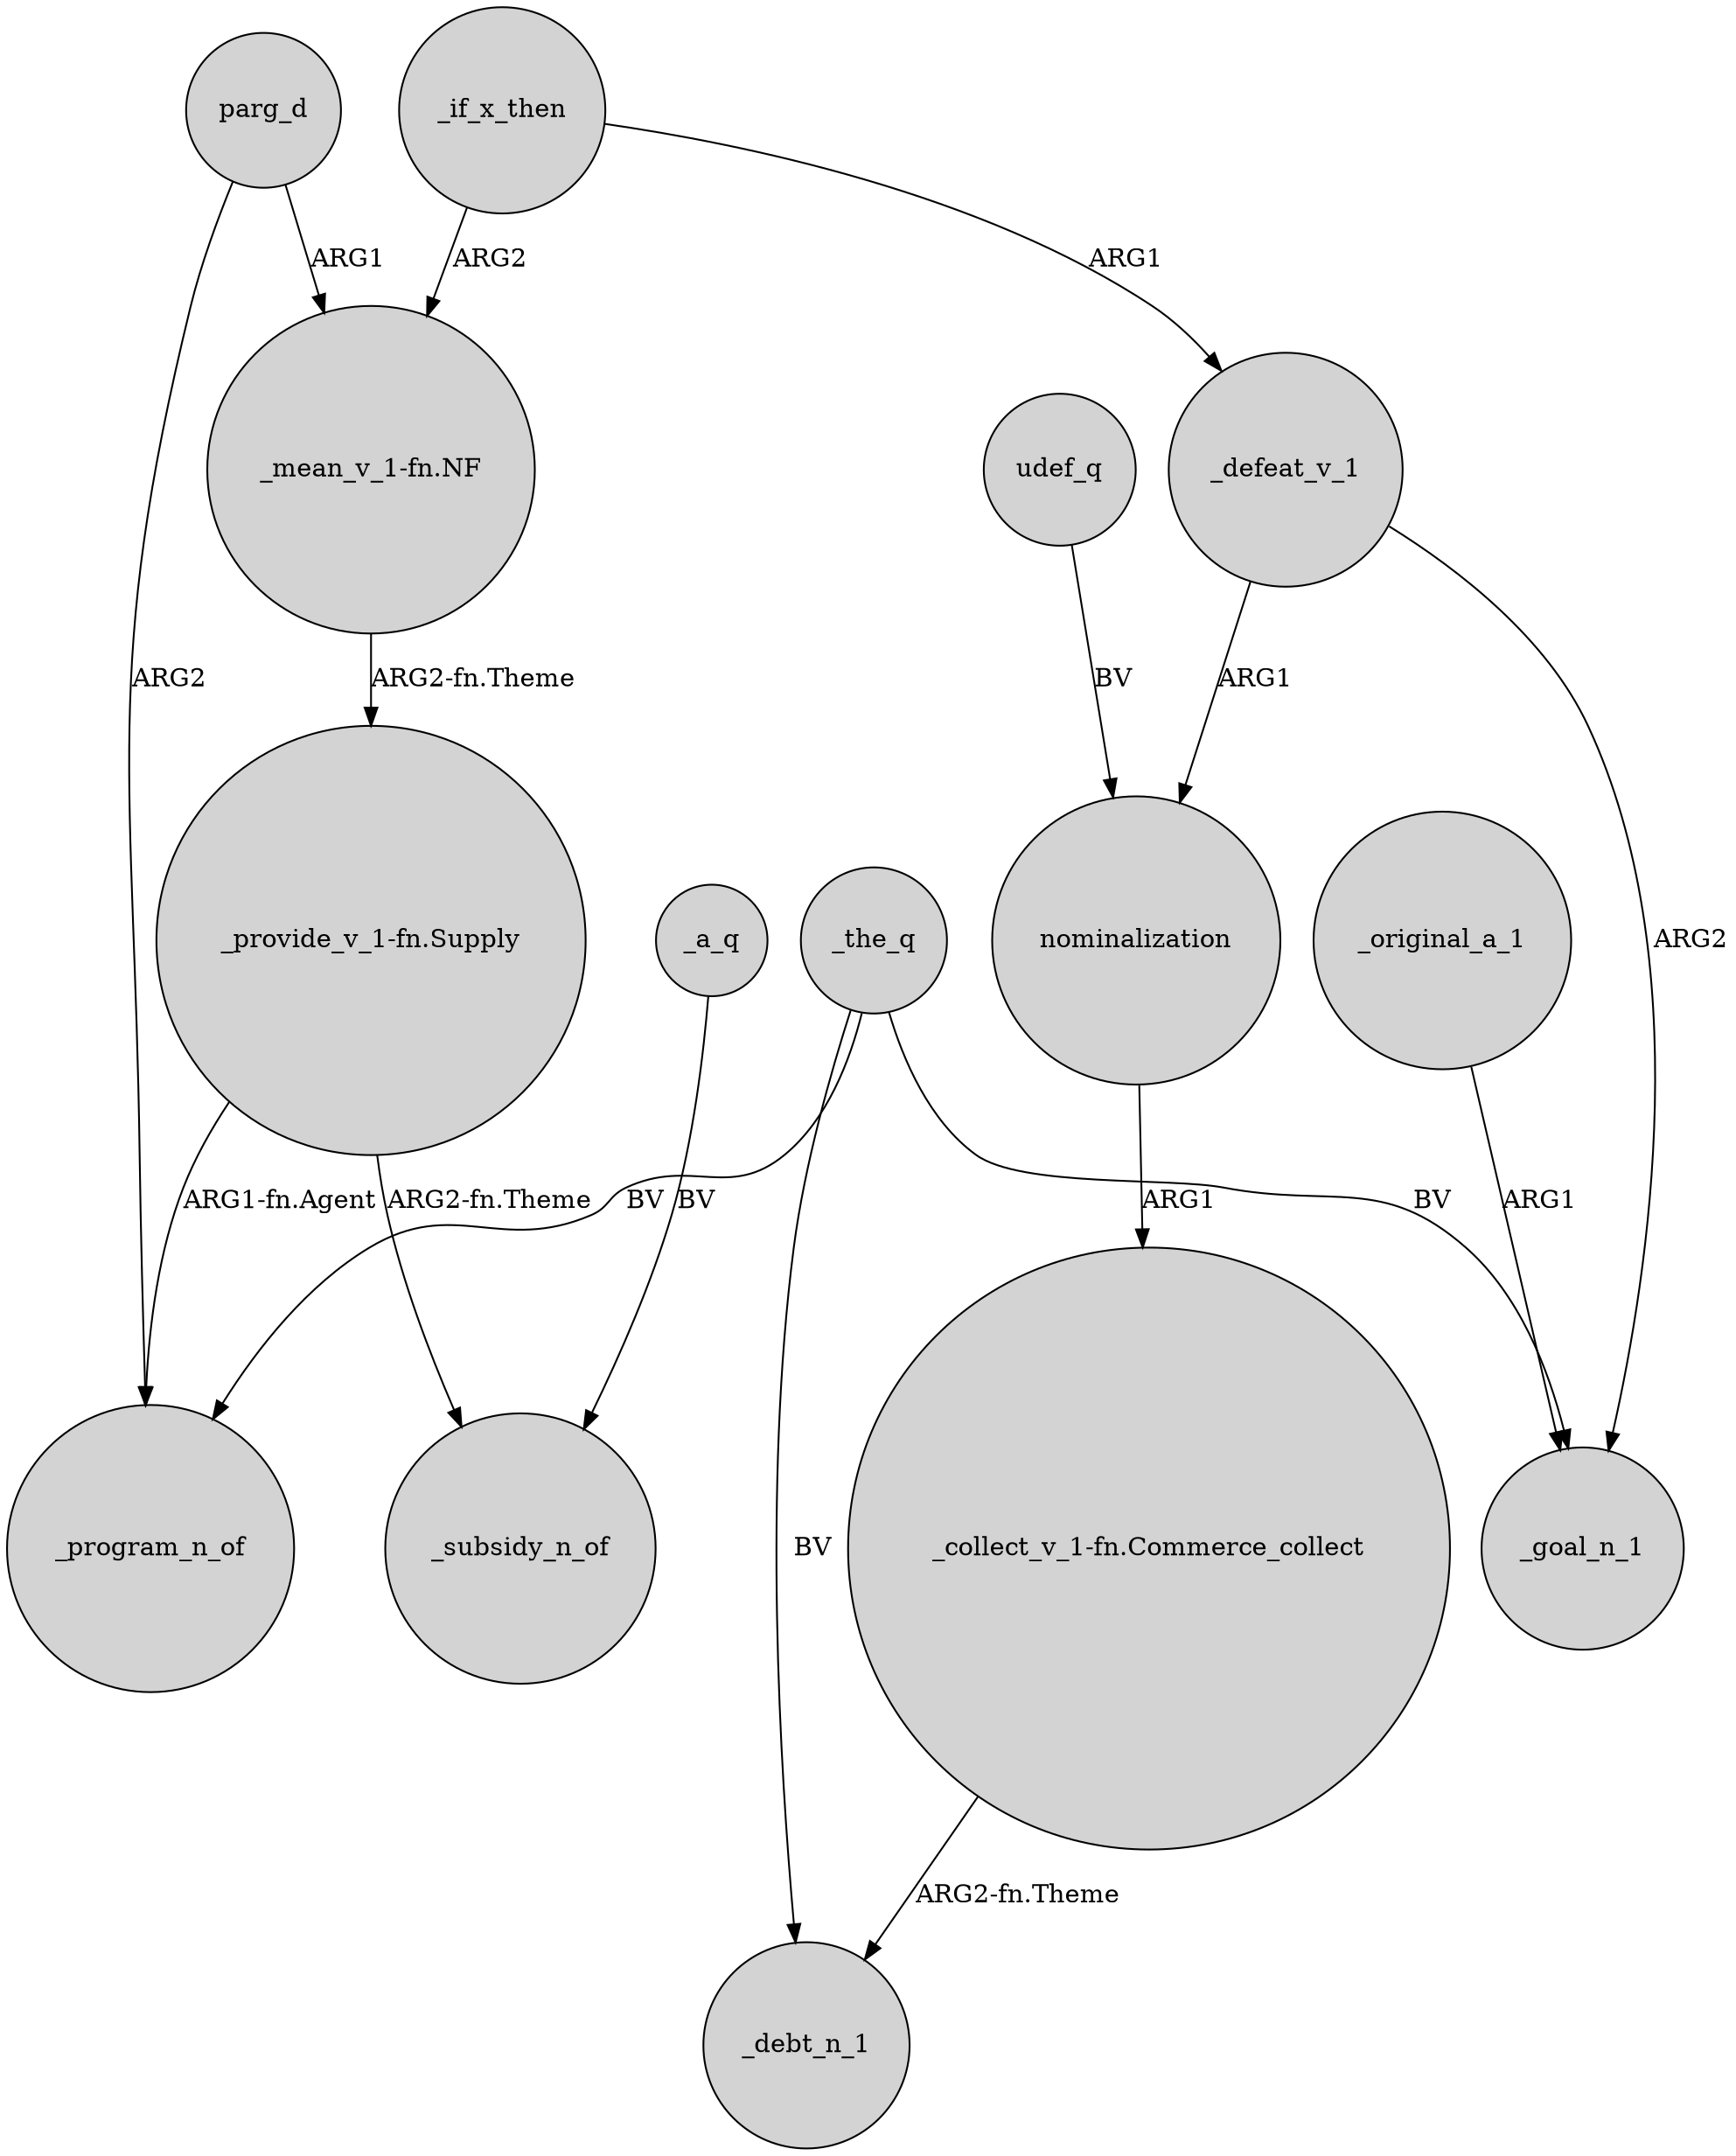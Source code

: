digraph {
	node [shape=circle style=filled]
	_if_x_then -> "_mean_v_1-fn.NF" [label=ARG2]
	nominalization -> "_collect_v_1-fn.Commerce_collect" [label=ARG1]
	"_collect_v_1-fn.Commerce_collect" -> _debt_n_1 [label="ARG2-fn.Theme"]
	parg_d -> _program_n_of [label=ARG2]
	_defeat_v_1 -> nominalization [label=ARG1]
	_original_a_1 -> _goal_n_1 [label=ARG1]
	_the_q -> _program_n_of [label=BV]
	_a_q -> _subsidy_n_of [label=BV]
	udef_q -> nominalization [label=BV]
	_defeat_v_1 -> _goal_n_1 [label=ARG2]
	parg_d -> "_mean_v_1-fn.NF" [label=ARG1]
	"_provide_v_1-fn.Supply" -> _program_n_of [label="ARG1-fn.Agent"]
	_the_q -> _debt_n_1 [label=BV]
	_if_x_then -> _defeat_v_1 [label=ARG1]
	_the_q -> _goal_n_1 [label=BV]
	"_provide_v_1-fn.Supply" -> _subsidy_n_of [label="ARG2-fn.Theme"]
	"_mean_v_1-fn.NF" -> "_provide_v_1-fn.Supply" [label="ARG2-fn.Theme"]
}
